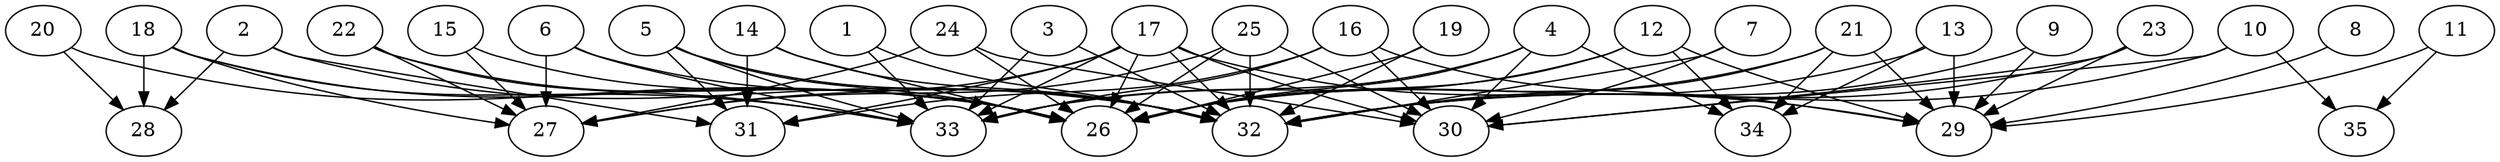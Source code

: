 // DAG automatically generated by daggen at Thu Oct  3 14:05:38 2019
// ./daggen --dot -n 35 --ccr 0.3 --fat 0.9 --regular 0.7 --density 0.6 --mindata 5242880 --maxdata 52428800 
digraph G {
  1 [size="162269867", alpha="0.05", expect_size="48680960"] 
  1 -> 32 [size ="48680960"]
  1 -> 33 [size ="48680960"]
  2 [size="140315307", alpha="0.16", expect_size="42094592"] 
  2 -> 28 [size ="42094592"]
  2 -> 31 [size ="42094592"]
  2 -> 32 [size ="42094592"]
  3 [size="78356480", alpha="0.16", expect_size="23506944"] 
  3 -> 32 [size ="23506944"]
  3 -> 33 [size ="23506944"]
  4 [size="24879787", alpha="0.13", expect_size="7463936"] 
  4 -> 26 [size ="7463936"]
  4 -> 30 [size ="7463936"]
  4 -> 33 [size ="7463936"]
  4 -> 34 [size ="7463936"]
  5 [size="159573333", alpha="0.07", expect_size="47872000"] 
  5 -> 26 [size ="47872000"]
  5 -> 31 [size ="47872000"]
  5 -> 32 [size ="47872000"]
  5 -> 33 [size ="47872000"]
  6 [size="79742293", alpha="0.12", expect_size="23922688"] 
  6 -> 27 [size ="23922688"]
  6 -> 32 [size ="23922688"]
  6 -> 33 [size ="23922688"]
  7 [size="31341227", alpha="0.16", expect_size="9402368"] 
  7 -> 30 [size ="9402368"]
  7 -> 32 [size ="9402368"]
  8 [size="118067200", alpha="0.00", expect_size="35420160"] 
  8 -> 29 [size ="35420160"]
  9 [size="43632640", alpha="0.20", expect_size="13089792"] 
  9 -> 29 [size ="13089792"]
  9 -> 32 [size ="13089792"]
  10 [size="97706667", alpha="0.13", expect_size="29312000"] 
  10 -> 30 [size ="29312000"]
  10 -> 32 [size ="29312000"]
  10 -> 35 [size ="29312000"]
  11 [size="159522133", alpha="0.17", expect_size="47856640"] 
  11 -> 29 [size ="47856640"]
  11 -> 35 [size ="47856640"]
  12 [size="41895253", alpha="0.17", expect_size="12568576"] 
  12 -> 26 [size ="12568576"]
  12 -> 29 [size ="12568576"]
  12 -> 33 [size ="12568576"]
  12 -> 34 [size ="12568576"]
  13 [size="169216000", alpha="0.10", expect_size="50764800"] 
  13 -> 26 [size ="50764800"]
  13 -> 29 [size ="50764800"]
  13 -> 34 [size ="50764800"]
  14 [size="136188587", alpha="0.16", expect_size="40856576"] 
  14 -> 26 [size ="40856576"]
  14 -> 31 [size ="40856576"]
  14 -> 32 [size ="40856576"]
  15 [size="80527360", alpha="0.19", expect_size="24158208"] 
  15 -> 26 [size ="24158208"]
  15 -> 27 [size ="24158208"]
  16 [size="135116800", alpha="0.19", expect_size="40535040"] 
  16 -> 29 [size ="40535040"]
  16 -> 30 [size ="40535040"]
  16 -> 31 [size ="40535040"]
  16 -> 33 [size ="40535040"]
  17 [size="72069120", alpha="0.06", expect_size="21620736"] 
  17 -> 26 [size ="21620736"]
  17 -> 27 [size ="21620736"]
  17 -> 29 [size ="21620736"]
  17 -> 30 [size ="21620736"]
  17 -> 31 [size ="21620736"]
  17 -> 32 [size ="21620736"]
  17 -> 33 [size ="21620736"]
  18 [size="41465173", alpha="0.10", expect_size="12439552"] 
  18 -> 26 [size ="12439552"]
  18 -> 27 [size ="12439552"]
  18 -> 28 [size ="12439552"]
  18 -> 33 [size ="12439552"]
  19 [size="44427947", alpha="0.18", expect_size="13328384"] 
  19 -> 26 [size ="13328384"]
  19 -> 32 [size ="13328384"]
  20 [size="43885227", alpha="0.14", expect_size="13165568"] 
  20 -> 26 [size ="13165568"]
  20 -> 28 [size ="13165568"]
  21 [size="143237120", alpha="0.09", expect_size="42971136"] 
  21 -> 26 [size ="42971136"]
  21 -> 29 [size ="42971136"]
  21 -> 32 [size ="42971136"]
  21 -> 34 [size ="42971136"]
  22 [size="116046507", alpha="0.19", expect_size="34813952"] 
  22 -> 26 [size ="34813952"]
  22 -> 27 [size ="34813952"]
  22 -> 33 [size ="34813952"]
  23 [size="95337813", alpha="0.17", expect_size="28601344"] 
  23 -> 29 [size ="28601344"]
  23 -> 30 [size ="28601344"]
  23 -> 32 [size ="28601344"]
  24 [size="19688107", alpha="0.16", expect_size="5906432"] 
  24 -> 26 [size ="5906432"]
  24 -> 27 [size ="5906432"]
  24 -> 30 [size ="5906432"]
  25 [size="144424960", alpha="0.12", expect_size="43327488"] 
  25 -> 26 [size ="43327488"]
  25 -> 27 [size ="43327488"]
  25 -> 30 [size ="43327488"]
  25 -> 32 [size ="43327488"]
  26 [size="136188587", alpha="0.17", expect_size="40856576"] 
  27 [size="132034560", alpha="0.04", expect_size="39610368"] 
  28 [size="22586027", alpha="0.03", expect_size="6775808"] 
  29 [size="104738133", alpha="0.06", expect_size="31421440"] 
  30 [size="91101867", alpha="0.18", expect_size="27330560"] 
  31 [size="46513493", alpha="0.09", expect_size="13954048"] 
  32 [size="115759787", alpha="0.03", expect_size="34727936"] 
  33 [size="107117227", alpha="0.17", expect_size="32135168"] 
  34 [size="81462613", alpha="0.05", expect_size="24438784"] 
  35 [size="46206293", alpha="0.02", expect_size="13861888"] 
}
